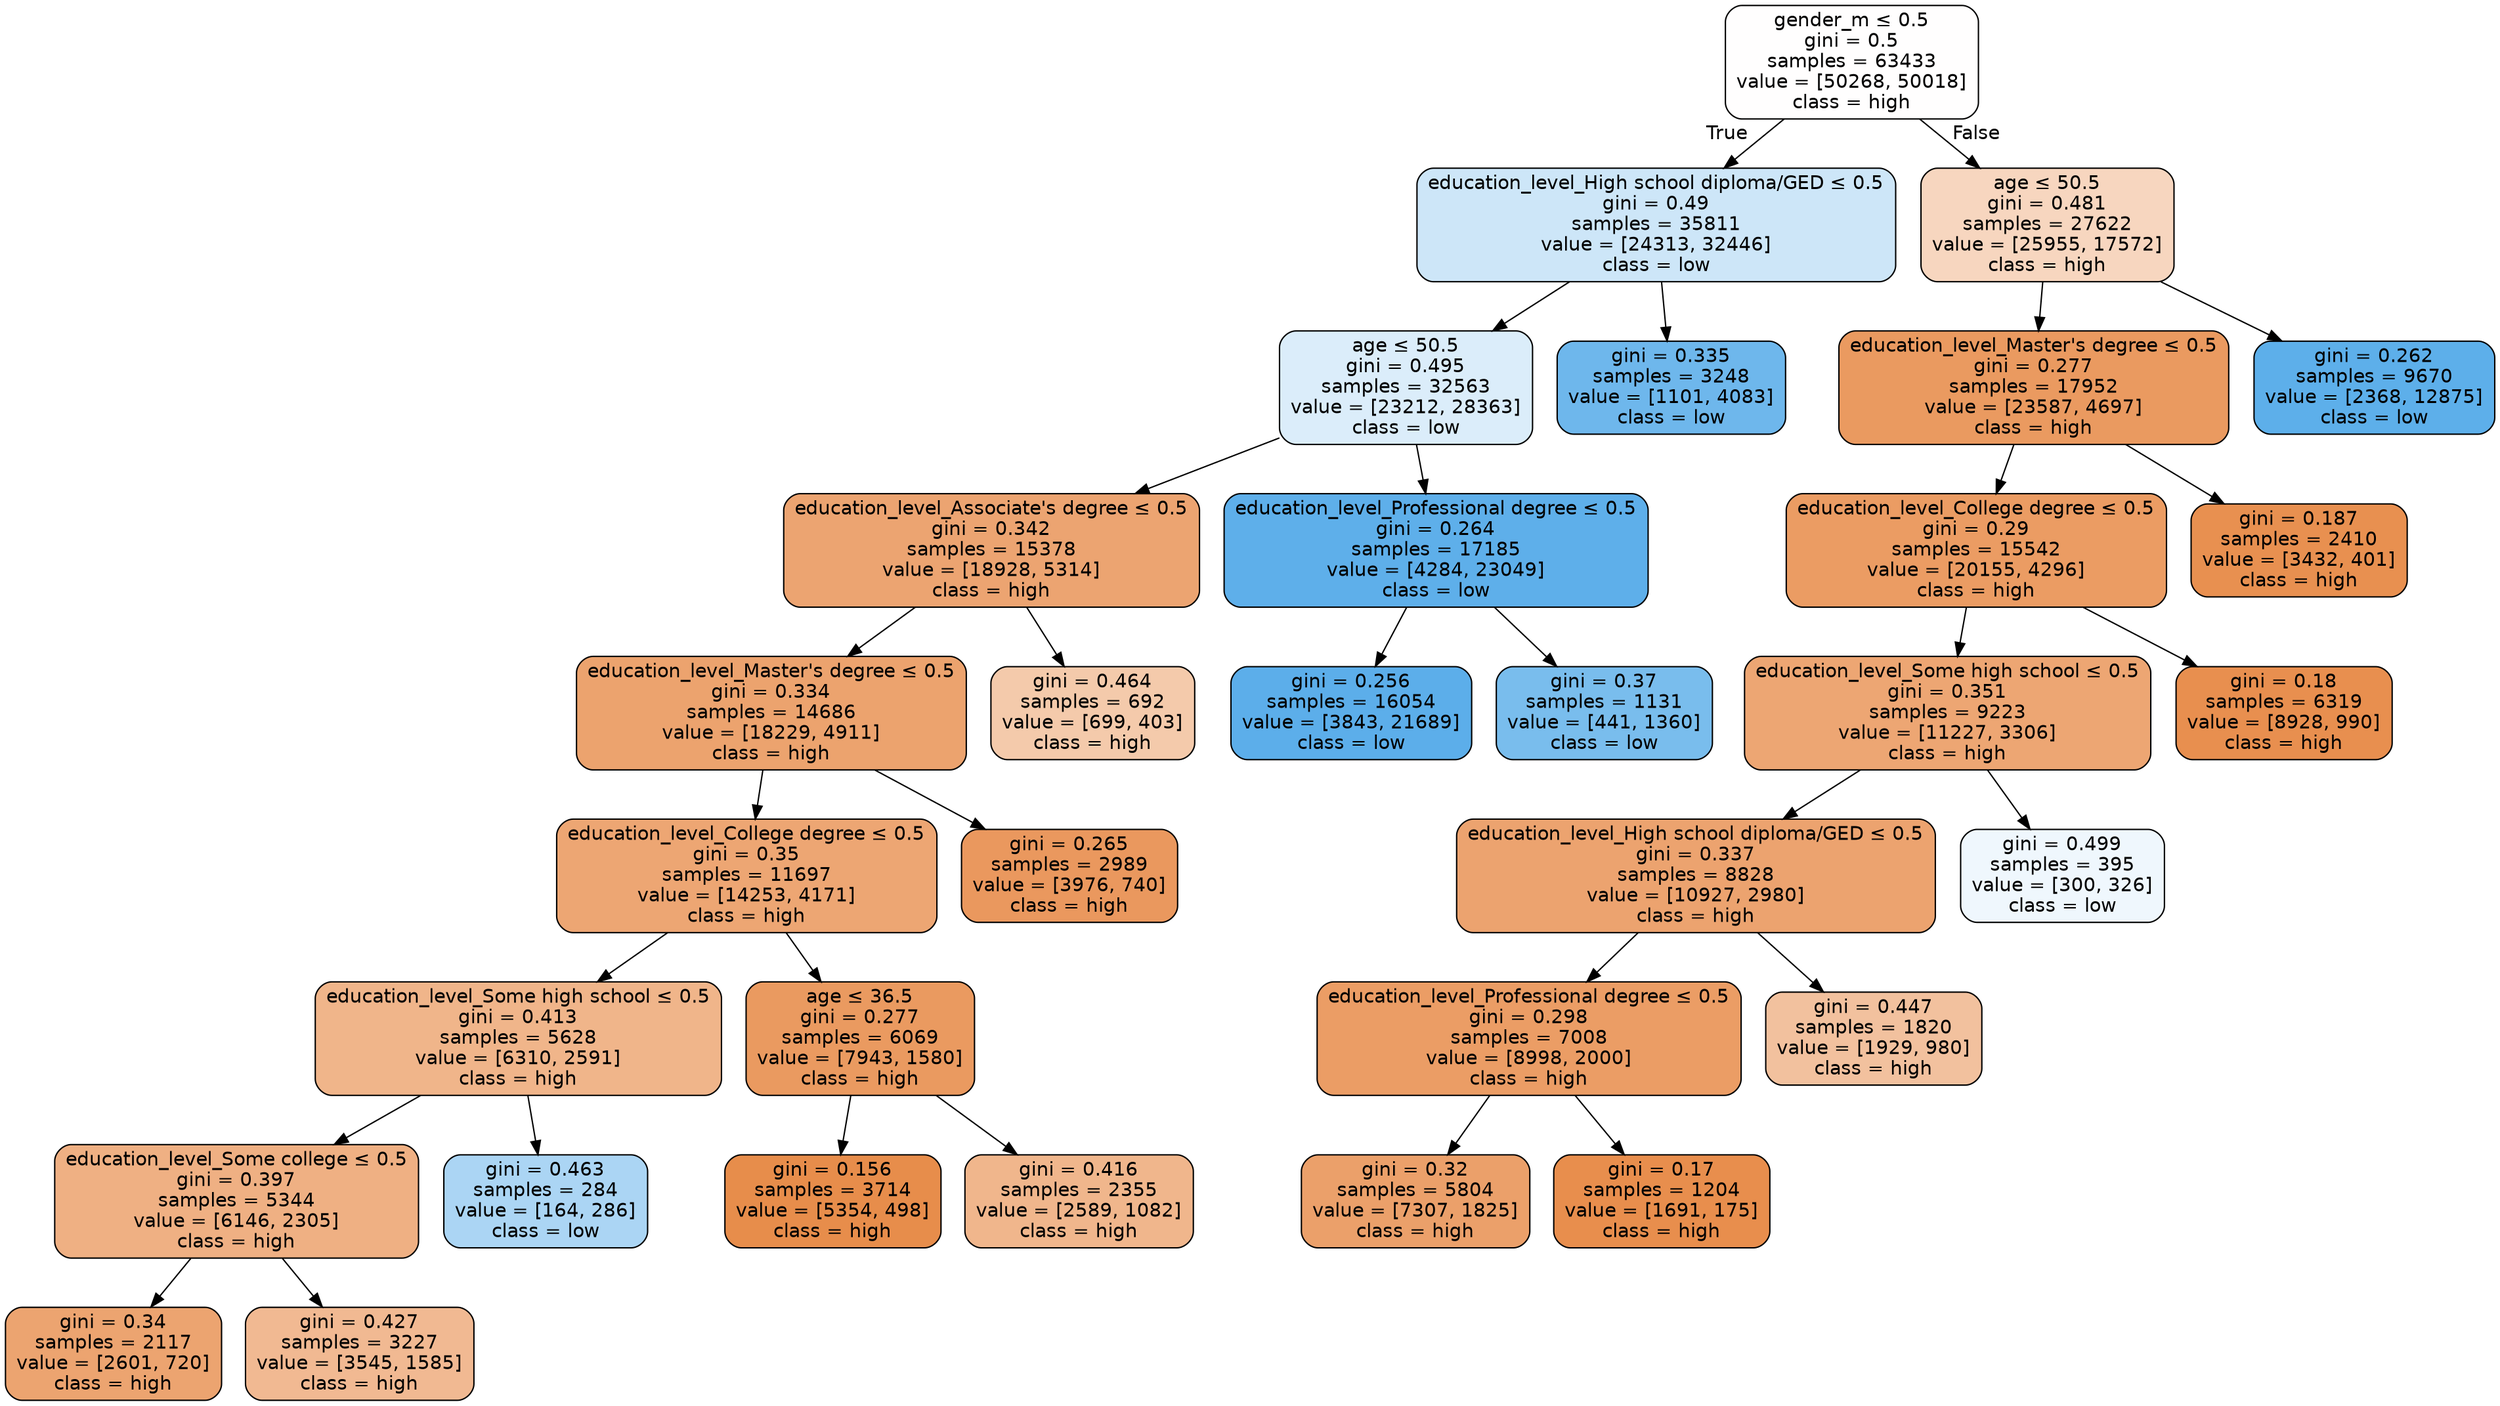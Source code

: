 digraph Tree {
node [shape=box, style="filled, rounded", color="black", fontname="helvetica"] ;
edge [fontname="helvetica"] ;
0 [label=<gender_m &le; 0.5<br/>gini = 0.5<br/>samples = 63433<br/>value = [50268, 50018]<br/>class = high>, fillcolor="#fffefe"] ;
1 [label=<education_level_High school diploma/GED &le; 0.5<br/>gini = 0.49<br/>samples = 35811<br/>value = [24313, 32446]<br/>class = low>, fillcolor="#cde6f8"] ;
0 -> 1 [labeldistance=2.5, labelangle=45, headlabel="True"] ;
5 [label=<age &le; 50.5<br/>gini = 0.495<br/>samples = 32563<br/>value = [23212, 28363]<br/>class = low>, fillcolor="#dbedfa"] ;
1 -> 5 ;
7 [label=<education_level_Associate's degree &le; 0.5<br/>gini = 0.342<br/>samples = 15378<br/>value = [18928, 5314]<br/>class = high>, fillcolor="#eca471"] ;
5 -> 7 ;
9 [label=<education_level_Master's degree &le; 0.5<br/>gini = 0.334<br/>samples = 14686<br/>value = [18229, 4911]<br/>class = high>, fillcolor="#eca36e"] ;
7 -> 9 ;
11 [label=<education_level_College degree &le; 0.5<br/>gini = 0.35<br/>samples = 11697<br/>value = [14253, 4171]<br/>class = high>, fillcolor="#eda673"] ;
9 -> 11 ;
13 [label=<education_level_Some high school &le; 0.5<br/>gini = 0.413<br/>samples = 5628<br/>value = [6310, 2591]<br/>class = high>, fillcolor="#f0b58a"] ;
11 -> 13 ;
17 [label=<education_level_Some college &le; 0.5<br/>gini = 0.397<br/>samples = 5344<br/>value = [6146, 2305]<br/>class = high>, fillcolor="#efb083"] ;
13 -> 17 ;
19 [label=<gini = 0.34<br/>samples = 2117<br/>value = [2601, 720]<br/>class = high>, fillcolor="#eca470"] ;
17 -> 19 ;
20 [label=<gini = 0.427<br/>samples = 3227<br/>value = [3545, 1585]<br/>class = high>, fillcolor="#f1b992"] ;
17 -> 20 ;
18 [label=<gini = 0.463<br/>samples = 284<br/>value = [164, 286]<br/>class = low>, fillcolor="#abd5f4"] ;
13 -> 18 ;
14 [label=<age &le; 36.5<br/>gini = 0.277<br/>samples = 6069<br/>value = [7943, 1580]<br/>class = high>, fillcolor="#ea9a60"] ;
11 -> 14 ;
15 [label=<gini = 0.156<br/>samples = 3714<br/>value = [5354, 498]<br/>class = high>, fillcolor="#e78d4b"] ;
14 -> 15 ;
16 [label=<gini = 0.416<br/>samples = 2355<br/>value = [2589, 1082]<br/>class = high>, fillcolor="#f0b68c"] ;
14 -> 16 ;
12 [label=<gini = 0.265<br/>samples = 2989<br/>value = [3976, 740]<br/>class = high>, fillcolor="#ea985e"] ;
9 -> 12 ;
10 [label=<gini = 0.464<br/>samples = 692<br/>value = [699, 403]<br/>class = high>, fillcolor="#f4caab"] ;
7 -> 10 ;
8 [label=<education_level_Professional degree &le; 0.5<br/>gini = 0.264<br/>samples = 17185<br/>value = [4284, 23049]<br/>class = low>, fillcolor="#5eafea"] ;
5 -> 8 ;
31 [label=<gini = 0.256<br/>samples = 16054<br/>value = [3843, 21689]<br/>class = low>, fillcolor="#5caeea"] ;
8 -> 31 ;
32 [label=<gini = 0.37<br/>samples = 1131<br/>value = [441, 1360]<br/>class = low>, fillcolor="#79bded"] ;
8 -> 32 ;
6 [label=<gini = 0.335<br/>samples = 3248<br/>value = [1101, 4083]<br/>class = low>, fillcolor="#6eb7ec"] ;
1 -> 6 ;
2 [label=<age &le; 50.5<br/>gini = 0.481<br/>samples = 27622<br/>value = [25955, 17572]<br/>class = high>, fillcolor="#f7d6bf"] ;
0 -> 2 [labeldistance=2.5, labelangle=-45, headlabel="False"] ;
3 [label=<education_level_Master's degree &le; 0.5<br/>gini = 0.277<br/>samples = 17952<br/>value = [23587, 4697]<br/>class = high>, fillcolor="#ea9a60"] ;
2 -> 3 ;
21 [label=<education_level_College degree &le; 0.5<br/>gini = 0.29<br/>samples = 15542<br/>value = [20155, 4296]<br/>class = high>, fillcolor="#eb9c63"] ;
3 -> 21 ;
23 [label=<education_level_Some high school &le; 0.5<br/>gini = 0.351<br/>samples = 9223<br/>value = [11227, 3306]<br/>class = high>, fillcolor="#eda673"] ;
21 -> 23 ;
25 [label=<education_level_High school diploma/GED &le; 0.5<br/>gini = 0.337<br/>samples = 8828<br/>value = [10927, 2980]<br/>class = high>, fillcolor="#eca36f"] ;
23 -> 25 ;
27 [label=<education_level_Professional degree &le; 0.5<br/>gini = 0.298<br/>samples = 7008<br/>value = [8998, 2000]<br/>class = high>, fillcolor="#eb9d65"] ;
25 -> 27 ;
29 [label=<gini = 0.32<br/>samples = 5804<br/>value = [7307, 1825]<br/>class = high>, fillcolor="#eba06a"] ;
27 -> 29 ;
30 [label=<gini = 0.17<br/>samples = 1204<br/>value = [1691, 175]<br/>class = high>, fillcolor="#e88e4d"] ;
27 -> 30 ;
28 [label=<gini = 0.447<br/>samples = 1820<br/>value = [1929, 980]<br/>class = high>, fillcolor="#f2c19e"] ;
25 -> 28 ;
26 [label=<gini = 0.499<br/>samples = 395<br/>value = [300, 326]<br/>class = low>, fillcolor="#eff7fd"] ;
23 -> 26 ;
24 [label=<gini = 0.18<br/>samples = 6319<br/>value = [8928, 990]<br/>class = high>, fillcolor="#e88f4f"] ;
21 -> 24 ;
22 [label=<gini = 0.187<br/>samples = 2410<br/>value = [3432, 401]<br/>class = high>, fillcolor="#e89050"] ;
3 -> 22 ;
4 [label=<gini = 0.262<br/>samples = 9670<br/>value = [2368, 12875]<br/>class = low>, fillcolor="#5dafea"] ;
2 -> 4 ;
}
